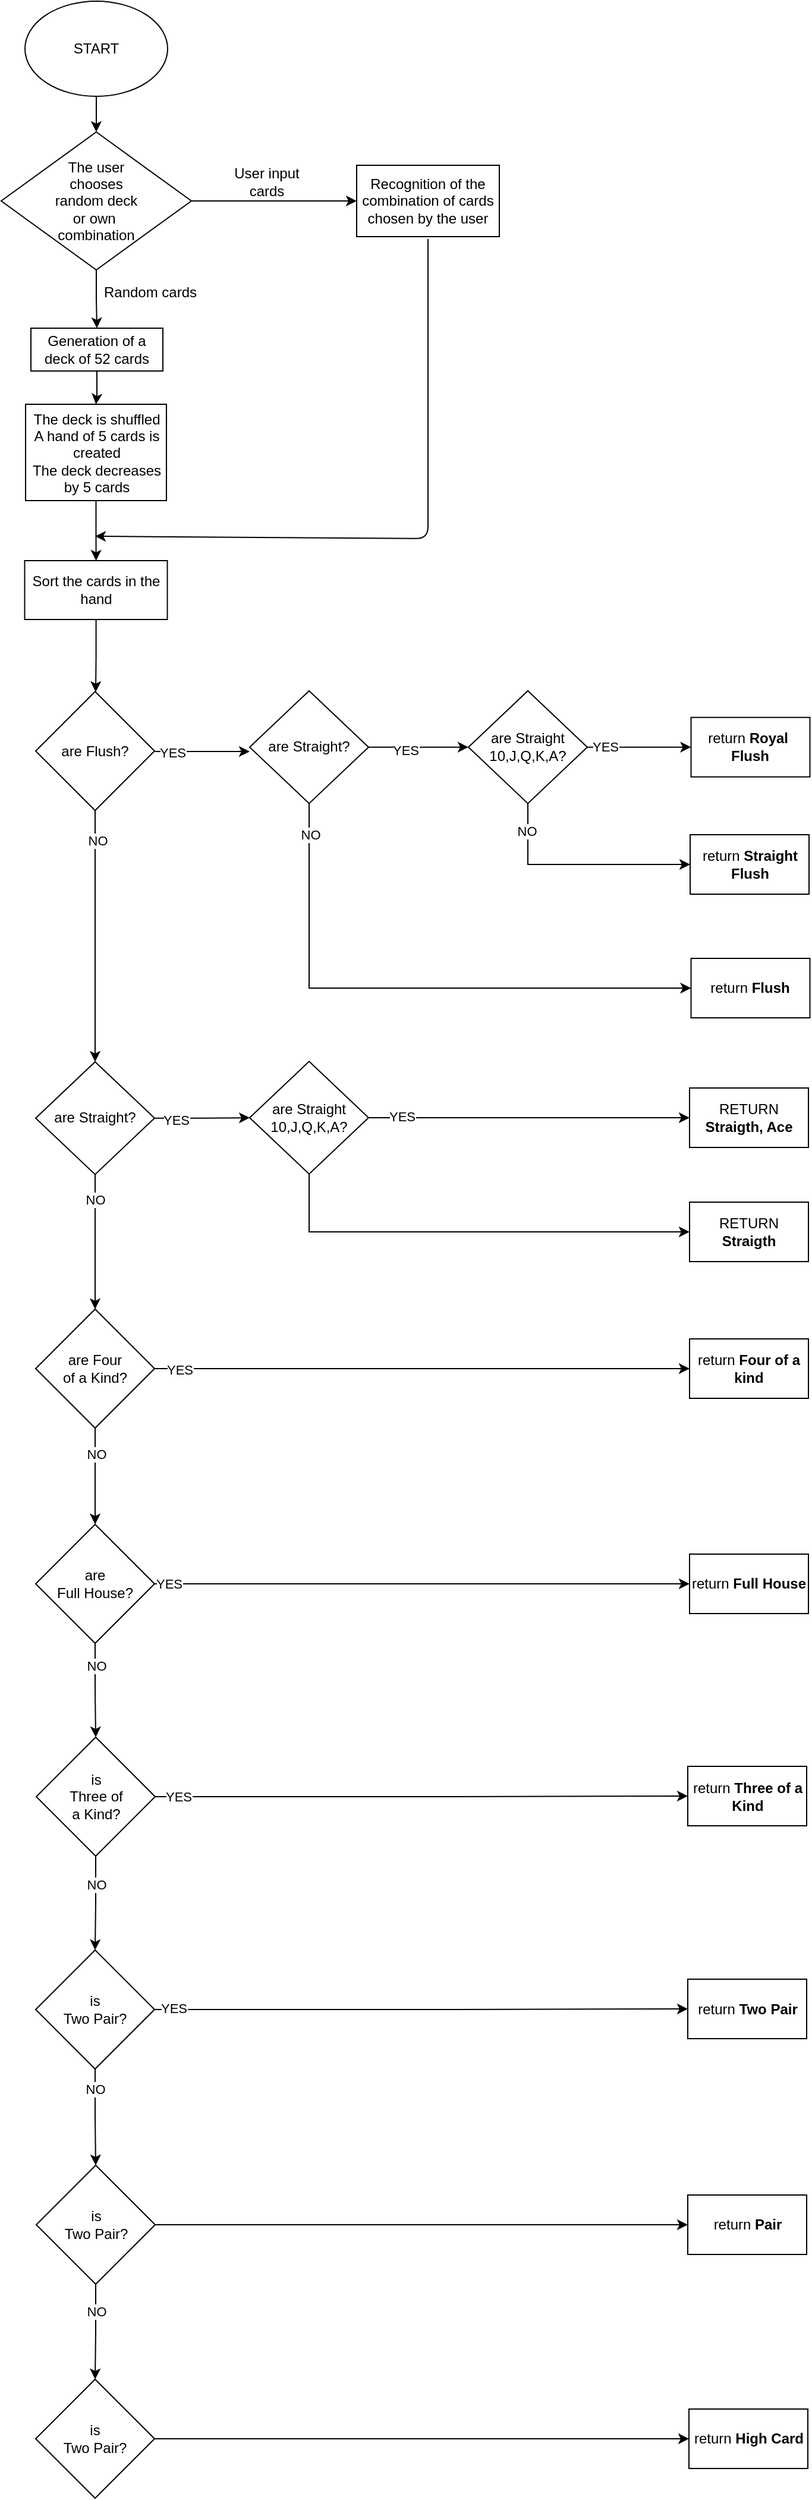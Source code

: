<mxfile version="14.4.3" type="github">
  <diagram id="C5RBs43oDa-KdzZeNtuy" name="Page-1">
    <mxGraphModel dx="497" dy="358" grid="1" gridSize="10" guides="1" tooltips="1" connect="1" arrows="1" fold="1" page="1" pageScale="1" pageWidth="827" pageHeight="1169" math="0" shadow="0">
      <root>
        <mxCell id="WIyWlLk6GJQsqaUBKTNV-0" />
        <mxCell id="WIyWlLk6GJQsqaUBKTNV-1" parent="WIyWlLk6GJQsqaUBKTNV-0" />
        <mxCell id="Tm0DZsRlW1lU8cvknflJ-2" value="" style="edgeStyle=orthogonalEdgeStyle;rounded=0;orthogonalLoop=1;jettySize=auto;html=1;" parent="WIyWlLk6GJQsqaUBKTNV-1" source="Tm0DZsRlW1lU8cvknflJ-0" target="Tm0DZsRlW1lU8cvknflJ-1" edge="1">
          <mxGeometry relative="1" as="geometry" />
        </mxCell>
        <mxCell id="Tm0DZsRlW1lU8cvknflJ-0" value="START" style="ellipse;whiteSpace=wrap;html=1;" parent="WIyWlLk6GJQsqaUBKTNV-1" vertex="1">
          <mxGeometry x="41" y="20" width="120" height="80" as="geometry" />
        </mxCell>
        <object label="" id="Tm0DZsRlW1lU8cvknflJ-4">
          <mxCell style="edgeStyle=orthogonalEdgeStyle;rounded=0;orthogonalLoop=1;jettySize=auto;html=1;" parent="WIyWlLk6GJQsqaUBKTNV-1" source="Tm0DZsRlW1lU8cvknflJ-1" target="Tm0DZsRlW1lU8cvknflJ-3" edge="1">
            <mxGeometry relative="1" as="geometry" />
          </mxCell>
        </object>
        <mxCell id="Tm0DZsRlW1lU8cvknflJ-28" value="" style="edgeStyle=orthogonalEdgeStyle;rounded=0;orthogonalLoop=1;jettySize=auto;html=1;" parent="WIyWlLk6GJQsqaUBKTNV-1" source="Tm0DZsRlW1lU8cvknflJ-1" target="Tm0DZsRlW1lU8cvknflJ-27" edge="1">
          <mxGeometry relative="1" as="geometry" />
        </mxCell>
        <mxCell id="Tm0DZsRlW1lU8cvknflJ-1" value="The user &lt;br&gt;chooses &lt;br&gt;random deck&lt;br&gt;or own&amp;nbsp;&lt;br&gt;combination" style="rhombus;whiteSpace=wrap;html=1;" parent="WIyWlLk6GJQsqaUBKTNV-1" vertex="1">
          <mxGeometry x="21" y="130" width="160" height="116" as="geometry" />
        </mxCell>
        <mxCell id="Tm0DZsRlW1lU8cvknflJ-7" value="" style="edgeStyle=orthogonalEdgeStyle;rounded=0;orthogonalLoop=1;jettySize=auto;html=1;" parent="WIyWlLk6GJQsqaUBKTNV-1" source="Tm0DZsRlW1lU8cvknflJ-3" target="Tm0DZsRlW1lU8cvknflJ-6" edge="1">
          <mxGeometry relative="1" as="geometry" />
        </mxCell>
        <mxCell id="Tm0DZsRlW1lU8cvknflJ-3" value="Generation of a deck of 52 cards" style="whiteSpace=wrap;html=1;" parent="WIyWlLk6GJQsqaUBKTNV-1" vertex="1">
          <mxGeometry x="46" y="295" width="111" height="36" as="geometry" />
        </mxCell>
        <mxCell id="Tm0DZsRlW1lU8cvknflJ-5" value="Random cards" style="text;html=1;resizable=0;autosize=1;align=center;verticalAlign=middle;points=[];fillColor=none;strokeColor=none;rounded=0;" parent="WIyWlLk6GJQsqaUBKTNV-1" vertex="1">
          <mxGeometry x="101" y="255" width="90" height="20" as="geometry" />
        </mxCell>
        <mxCell id="Tm0DZsRlW1lU8cvknflJ-60" value="" style="edgeStyle=orthogonalEdgeStyle;rounded=0;orthogonalLoop=1;jettySize=auto;html=1;" parent="WIyWlLk6GJQsqaUBKTNV-1" source="Tm0DZsRlW1lU8cvknflJ-6" target="Tm0DZsRlW1lU8cvknflJ-59" edge="1">
          <mxGeometry relative="1" as="geometry" />
        </mxCell>
        <mxCell id="Tm0DZsRlW1lU8cvknflJ-6" value="&lt;div&gt;The deck is shuffled&lt;/div&gt;&lt;div&gt;A hand of 5 cards is created&lt;/div&gt;&lt;div&gt;The deck decreases by 5 cards&lt;/div&gt;" style="whiteSpace=wrap;html=1;" parent="WIyWlLk6GJQsqaUBKTNV-1" vertex="1">
          <mxGeometry x="41.5" y="359" width="118.5" height="81" as="geometry" />
        </mxCell>
        <mxCell id="Tm0DZsRlW1lU8cvknflJ-27" value="Recognition of the combination of cards chosen by the user" style="whiteSpace=wrap;html=1;" parent="WIyWlLk6GJQsqaUBKTNV-1" vertex="1">
          <mxGeometry x="320" y="158" width="120" height="60" as="geometry" />
        </mxCell>
        <mxCell id="Tm0DZsRlW1lU8cvknflJ-29" value="" style="endArrow=classic;html=1;exitX=0.5;exitY=1;exitDx=0;exitDy=0;" parent="WIyWlLk6GJQsqaUBKTNV-1" edge="1">
          <mxGeometry width="50" height="50" relative="1" as="geometry">
            <mxPoint x="380" y="220" as="sourcePoint" />
            <mxPoint x="100" y="470" as="targetPoint" />
            <Array as="points">
              <mxPoint x="380" y="472" />
            </Array>
          </mxGeometry>
        </mxCell>
        <mxCell id="Tm0DZsRlW1lU8cvknflJ-36" value="User input cards" style="text;html=1;strokeColor=none;fillColor=none;align=center;verticalAlign=middle;whiteSpace=wrap;rounded=0;" parent="WIyWlLk6GJQsqaUBKTNV-1" vertex="1">
          <mxGeometry x="211" y="157" width="67.25" height="30" as="geometry" />
        </mxCell>
        <mxCell id="cF6fis8dZxYhZ3T7PFc2-98" style="edgeStyle=orthogonalEdgeStyle;rounded=0;orthogonalLoop=1;jettySize=auto;html=1;entryX=0.5;entryY=0;entryDx=0;entryDy=0;" parent="WIyWlLk6GJQsqaUBKTNV-1" source="Tm0DZsRlW1lU8cvknflJ-59" edge="1">
          <mxGeometry relative="1" as="geometry">
            <mxPoint x="100.5" y="601" as="targetPoint" />
          </mxGeometry>
        </mxCell>
        <mxCell id="Tm0DZsRlW1lU8cvknflJ-59" value="Sort the cards in the hand&lt;span&gt; &lt;/span&gt;" style="whiteSpace=wrap;html=1;" parent="WIyWlLk6GJQsqaUBKTNV-1" vertex="1">
          <mxGeometry x="40.75" y="490.5" width="120" height="49.5" as="geometry" />
        </mxCell>
        <mxCell id="cF6fis8dZxYhZ3T7PFc2-91" value="" style="group" parent="WIyWlLk6GJQsqaUBKTNV-1" vertex="1" connectable="0">
          <mxGeometry x="50" y="1120" width="650" height="782.5" as="geometry" />
        </mxCell>
        <mxCell id="T6k6hgS9T_V78RaMO5M8-13" style="edgeStyle=orthogonalEdgeStyle;rounded=0;orthogonalLoop=1;jettySize=auto;html=1;entryX=0.5;entryY=0;entryDx=0;entryDy=0;" parent="cF6fis8dZxYhZ3T7PFc2-91" source="Tm0DZsRlW1lU8cvknflJ-167" target="Tm0DZsRlW1lU8cvknflJ-173" edge="1">
          <mxGeometry relative="1" as="geometry" />
        </mxCell>
        <mxCell id="T6k6hgS9T_V78RaMO5M8-24" value="NO" style="edgeLabel;html=1;align=center;verticalAlign=middle;resizable=0;points=[];" parent="T6k6hgS9T_V78RaMO5M8-13" vertex="1" connectable="0">
          <mxGeometry x="-0.401" relative="1" as="geometry">
            <mxPoint as="offset" />
          </mxGeometry>
        </mxCell>
        <mxCell id="Tm0DZsRlW1lU8cvknflJ-167" value="is &lt;br&gt;Three of &lt;br&gt;a Kind?" style="rhombus;whiteSpace=wrap;html=1;" parent="cF6fis8dZxYhZ3T7PFc2-91" vertex="1">
          <mxGeometry x="0.5" y="360" width="100" height="100" as="geometry" />
        </mxCell>
        <mxCell id="2bc4QtXNIDto5YX0DSUn-46" style="edgeStyle=orthogonalEdgeStyle;rounded=0;orthogonalLoop=1;jettySize=auto;html=1;entryX=0.5;entryY=0;entryDx=0;entryDy=0;" edge="1" parent="cF6fis8dZxYhZ3T7PFc2-91" source="Tm0DZsRlW1lU8cvknflJ-173" target="2bc4QtXNIDto5YX0DSUn-30">
          <mxGeometry relative="1" as="geometry" />
        </mxCell>
        <mxCell id="2bc4QtXNIDto5YX0DSUn-47" value="NO" style="edgeLabel;html=1;align=center;verticalAlign=middle;resizable=0;points=[];" vertex="1" connectable="0" parent="2bc4QtXNIDto5YX0DSUn-46">
          <mxGeometry x="-0.611" relative="1" as="geometry">
            <mxPoint y="1" as="offset" />
          </mxGeometry>
        </mxCell>
        <mxCell id="Tm0DZsRlW1lU8cvknflJ-173" value="is &lt;br&gt;Two Pair?" style="rhombus;whiteSpace=wrap;html=1;" parent="cF6fis8dZxYhZ3T7PFc2-91" vertex="1">
          <mxGeometry y="539" width="100" height="100" as="geometry" />
        </mxCell>
        <mxCell id="T6k6hgS9T_V78RaMO5M8-11" style="edgeStyle=orthogonalEdgeStyle;rounded=0;orthogonalLoop=1;jettySize=auto;html=1;entryX=0.5;entryY=0;entryDx=0;entryDy=0;" parent="cF6fis8dZxYhZ3T7PFc2-91" source="cF6fis8dZxYhZ3T7PFc2-18" target="cF6fis8dZxYhZ3T7PFc2-20" edge="1">
          <mxGeometry relative="1" as="geometry" />
        </mxCell>
        <mxCell id="T6k6hgS9T_V78RaMO5M8-20" value="NO" style="edgeLabel;html=1;align=center;verticalAlign=middle;resizable=0;points=[];" parent="T6k6hgS9T_V78RaMO5M8-11" vertex="1" connectable="0">
          <mxGeometry x="-0.457" y="1" relative="1" as="geometry">
            <mxPoint as="offset" />
          </mxGeometry>
        </mxCell>
        <mxCell id="cF6fis8dZxYhZ3T7PFc2-18" value="are Four &lt;br&gt;of a Kind?" style="rhombus;whiteSpace=wrap;html=1;" parent="cF6fis8dZxYhZ3T7PFc2-91" vertex="1">
          <mxGeometry width="100" height="100" as="geometry" />
        </mxCell>
        <mxCell id="T6k6hgS9T_V78RaMO5M8-12" style="edgeStyle=orthogonalEdgeStyle;rounded=0;orthogonalLoop=1;jettySize=auto;html=1;entryX=0.5;entryY=0;entryDx=0;entryDy=0;" parent="cF6fis8dZxYhZ3T7PFc2-91" source="cF6fis8dZxYhZ3T7PFc2-20" target="Tm0DZsRlW1lU8cvknflJ-167" edge="1">
          <mxGeometry relative="1" as="geometry" />
        </mxCell>
        <mxCell id="T6k6hgS9T_V78RaMO5M8-22" value="NO" style="edgeLabel;html=1;align=center;verticalAlign=middle;resizable=0;points=[];" parent="T6k6hgS9T_V78RaMO5M8-12" vertex="1" connectable="0">
          <mxGeometry x="-0.516" y="1" relative="1" as="geometry">
            <mxPoint as="offset" />
          </mxGeometry>
        </mxCell>
        <mxCell id="cF6fis8dZxYhZ3T7PFc2-20" value="are&lt;br&gt;Full House?" style="rhombus;whiteSpace=wrap;html=1;" parent="cF6fis8dZxYhZ3T7PFc2-91" vertex="1">
          <mxGeometry y="181" width="100" height="100" as="geometry" />
        </mxCell>
        <mxCell id="Tm0DZsRlW1lU8cvknflJ-119" value="return&amp;nbsp;&lt;b&gt;Four of a kind&lt;/b&gt;" style="whiteSpace=wrap;html=1;" parent="cF6fis8dZxYhZ3T7PFc2-91" vertex="1">
          <mxGeometry x="550" y="25" width="100" height="50" as="geometry" />
        </mxCell>
        <mxCell id="Tm0DZsRlW1lU8cvknflJ-127" value="return &lt;b&gt;Full House&lt;/b&gt;" style="whiteSpace=wrap;html=1;" parent="cF6fis8dZxYhZ3T7PFc2-91" vertex="1">
          <mxGeometry x="550" y="206" width="100" height="50" as="geometry" />
        </mxCell>
        <mxCell id="T6k6hgS9T_V78RaMO5M8-10" style="edgeStyle=orthogonalEdgeStyle;rounded=0;orthogonalLoop=1;jettySize=auto;html=1;entryX=0;entryY=0.5;entryDx=0;entryDy=0;" parent="cF6fis8dZxYhZ3T7PFc2-91" source="cF6fis8dZxYhZ3T7PFc2-18" target="Tm0DZsRlW1lU8cvknflJ-119" edge="1">
          <mxGeometry relative="1" as="geometry" />
        </mxCell>
        <mxCell id="T6k6hgS9T_V78RaMO5M8-19" value="YES" style="edgeLabel;html=1;align=center;verticalAlign=middle;resizable=0;points=[];" parent="T6k6hgS9T_V78RaMO5M8-10" vertex="1" connectable="0">
          <mxGeometry x="-0.924" y="-1" relative="1" as="geometry">
            <mxPoint x="4" as="offset" />
          </mxGeometry>
        </mxCell>
        <mxCell id="cF6fis8dZxYhZ3T7PFc2-70" style="edgeStyle=orthogonalEdgeStyle;rounded=0;orthogonalLoop=1;jettySize=auto;html=1;entryX=0;entryY=0.5;entryDx=0;entryDy=0;" parent="cF6fis8dZxYhZ3T7PFc2-91" source="cF6fis8dZxYhZ3T7PFc2-20" target="Tm0DZsRlW1lU8cvknflJ-127" edge="1">
          <mxGeometry relative="1" as="geometry" />
        </mxCell>
        <mxCell id="T6k6hgS9T_V78RaMO5M8-21" value="YES" style="edgeLabel;html=1;align=center;verticalAlign=middle;resizable=0;points=[];" parent="cF6fis8dZxYhZ3T7PFc2-70" vertex="1" connectable="0">
          <mxGeometry x="-0.947" relative="1" as="geometry">
            <mxPoint as="offset" />
          </mxGeometry>
        </mxCell>
        <mxCell id="2bc4QtXNIDto5YX0DSUn-30" value="is &lt;br&gt;Two Pair?" style="rhombus;whiteSpace=wrap;html=1;" vertex="1" parent="cF6fis8dZxYhZ3T7PFc2-91">
          <mxGeometry x="0.5" y="720" width="100" height="100" as="geometry" />
        </mxCell>
        <mxCell id="Tm0DZsRlW1lU8cvknflJ-169" value="return &lt;b&gt;Three of a Kind&lt;/b&gt;&lt;span style=&quot;color: rgba(0 , 0 , 0 , 0) ; font-family: monospace ; font-size: 0px&quot;&gt;%3CmxGraphModel%3E%3Croot%3E%3CmxCell%20id%3D%220%22%2F%3E%3CmxCell%20id%3D%221%22%20parent%3D%220%22%2F%3E%3CmxCell%20id%3D%222%22%20value%3D%22RETURN%20%26lt%3Bb%26gt%3BStraigth%26lt%3B%2Fb%26gt%3B%22%20style%3D%22whiteSpace%3Dwrap%3Bhtml%3D1%3B%22%20vertex%3D%221%22%20parent%3D%221%22%3E%3CmxGeometry%20x%3D%22783.5%22%20y%3D%221493.625%22%20width%3D%22120%22%20height%3D%2260%22%20as%3D%22geometry%22%2F%3E%3C%2FmxCell%3E%3C%2Froot%3E%3C%2FmxGraphModel%3E&lt;/span&gt;" style="whiteSpace=wrap;html=1;" parent="WIyWlLk6GJQsqaUBKTNV-1" vertex="1">
          <mxGeometry x="598.5" y="1504.5" width="100" height="50" as="geometry" />
        </mxCell>
        <mxCell id="Tm0DZsRlW1lU8cvknflJ-175" value="return &lt;b&gt;Two Pair&lt;/b&gt;" style="whiteSpace=wrap;html=1;" parent="WIyWlLk6GJQsqaUBKTNV-1" vertex="1">
          <mxGeometry x="598.5" y="1683.5" width="100" height="50" as="geometry" />
        </mxCell>
        <mxCell id="Tm0DZsRlW1lU8cvknflJ-179" value="return &lt;b&gt;Pair&lt;/b&gt;" style="whiteSpace=wrap;html=1;" parent="WIyWlLk6GJQsqaUBKTNV-1" vertex="1">
          <mxGeometry x="598.5" y="1865" width="100" height="50" as="geometry" />
        </mxCell>
        <mxCell id="Tm0DZsRlW1lU8cvknflJ-170" value="" style="edgeStyle=orthogonalEdgeStyle;rounded=0;orthogonalLoop=1;jettySize=auto;html=1;" parent="WIyWlLk6GJQsqaUBKTNV-1" source="Tm0DZsRlW1lU8cvknflJ-167" target="Tm0DZsRlW1lU8cvknflJ-169" edge="1">
          <mxGeometry relative="1" as="geometry" />
        </mxCell>
        <mxCell id="T6k6hgS9T_V78RaMO5M8-23" value="YES" style="edgeLabel;html=1;align=center;verticalAlign=middle;resizable=0;points=[];" parent="Tm0DZsRlW1lU8cvknflJ-170" vertex="1" connectable="0">
          <mxGeometry x="-0.915" relative="1" as="geometry">
            <mxPoint as="offset" />
          </mxGeometry>
        </mxCell>
        <mxCell id="Tm0DZsRlW1lU8cvknflJ-176" value="" style="edgeStyle=orthogonalEdgeStyle;rounded=0;orthogonalLoop=1;jettySize=auto;html=1;" parent="WIyWlLk6GJQsqaUBKTNV-1" source="Tm0DZsRlW1lU8cvknflJ-173" target="Tm0DZsRlW1lU8cvknflJ-175" edge="1">
          <mxGeometry relative="1" as="geometry" />
        </mxCell>
        <mxCell id="T6k6hgS9T_V78RaMO5M8-25" value="YES" style="edgeLabel;html=1;align=center;verticalAlign=middle;resizable=0;points=[];" parent="Tm0DZsRlW1lU8cvknflJ-176" vertex="1" connectable="0">
          <mxGeometry x="-0.931" y="1" relative="1" as="geometry">
            <mxPoint as="offset" />
          </mxGeometry>
        </mxCell>
        <mxCell id="T6k6hgS9T_V78RaMO5M8-16" style="edgeStyle=orthogonalEdgeStyle;rounded=0;orthogonalLoop=1;jettySize=auto;html=1;" parent="WIyWlLk6GJQsqaUBKTNV-1" edge="1">
          <mxGeometry relative="1" as="geometry">
            <mxPoint x="230" y="651" as="targetPoint" />
            <Array as="points">
              <mxPoint x="180" y="651" />
              <mxPoint x="180" y="651" />
            </Array>
            <mxPoint x="150.5" y="651" as="sourcePoint" />
          </mxGeometry>
        </mxCell>
        <mxCell id="T6k6hgS9T_V78RaMO5M8-18" value="YES" style="edgeLabel;html=1;align=center;verticalAlign=middle;resizable=0;points=[];" parent="T6k6hgS9T_V78RaMO5M8-16" vertex="1" connectable="0">
          <mxGeometry x="-0.65" y="-1" relative="1" as="geometry">
            <mxPoint as="offset" />
          </mxGeometry>
        </mxCell>
        <mxCell id="WAudjQZWBK0tAHpLM4z2-3" value="" style="edgeStyle=orthogonalEdgeStyle;rounded=0;orthogonalLoop=1;jettySize=auto;html=1;" parent="WIyWlLk6GJQsqaUBKTNV-1" source="WAudjQZWBK0tAHpLM4z2-2" target="WAudjQZWBK0tAHpLM4z2-1" edge="1">
          <mxGeometry relative="1" as="geometry" />
        </mxCell>
        <mxCell id="2bc4QtXNIDto5YX0DSUn-14" value="YES" style="edgeLabel;html=1;align=center;verticalAlign=middle;resizable=0;points=[];" vertex="1" connectable="0" parent="WAudjQZWBK0tAHpLM4z2-3">
          <mxGeometry x="-0.274" y="-2" relative="1" as="geometry">
            <mxPoint as="offset" />
          </mxGeometry>
        </mxCell>
        <mxCell id="2bc4QtXNIDto5YX0DSUn-12" style="edgeStyle=orthogonalEdgeStyle;rounded=0;orthogonalLoop=1;jettySize=auto;html=1;entryX=0;entryY=0.5;entryDx=0;entryDy=0;" edge="1" parent="WIyWlLk6GJQsqaUBKTNV-1" source="WAudjQZWBK0tAHpLM4z2-2" target="2bc4QtXNIDto5YX0DSUn-8">
          <mxGeometry relative="1" as="geometry">
            <Array as="points">
              <mxPoint x="280" y="850" />
            </Array>
          </mxGeometry>
        </mxCell>
        <mxCell id="2bc4QtXNIDto5YX0DSUn-13" value="NO" style="edgeLabel;html=1;align=center;verticalAlign=middle;resizable=0;points=[];" vertex="1" connectable="0" parent="2bc4QtXNIDto5YX0DSUn-12">
          <mxGeometry x="-0.89" y="1" relative="1" as="geometry">
            <mxPoint as="offset" />
          </mxGeometry>
        </mxCell>
        <mxCell id="WAudjQZWBK0tAHpLM4z2-2" value="are Straight?" style="rhombus;whiteSpace=wrap;html=1;" parent="WIyWlLk6GJQsqaUBKTNV-1" vertex="1">
          <mxGeometry x="230" y="600" width="100" height="94.695" as="geometry" />
        </mxCell>
        <mxCell id="2bc4QtXNIDto5YX0DSUn-11" style="edgeStyle=orthogonalEdgeStyle;rounded=0;orthogonalLoop=1;jettySize=auto;html=1;exitX=0.5;exitY=1;exitDx=0;exitDy=0;entryX=0;entryY=0.5;entryDx=0;entryDy=0;" edge="1" parent="WIyWlLk6GJQsqaUBKTNV-1" source="WAudjQZWBK0tAHpLM4z2-1" target="2bc4QtXNIDto5YX0DSUn-7">
          <mxGeometry relative="1" as="geometry" />
        </mxCell>
        <mxCell id="2bc4QtXNIDto5YX0DSUn-40" value="NO" style="edgeLabel;html=1;align=center;verticalAlign=middle;resizable=0;points=[];" vertex="1" connectable="0" parent="2bc4QtXNIDto5YX0DSUn-11">
          <mxGeometry x="-0.587" y="-1" relative="1" as="geometry">
            <mxPoint y="-16" as="offset" />
          </mxGeometry>
        </mxCell>
        <mxCell id="2bc4QtXNIDto5YX0DSUn-38" style="edgeStyle=orthogonalEdgeStyle;rounded=0;orthogonalLoop=1;jettySize=auto;html=1;entryX=0;entryY=0.5;entryDx=0;entryDy=0;" edge="1" parent="WIyWlLk6GJQsqaUBKTNV-1" source="WAudjQZWBK0tAHpLM4z2-1" target="2bc4QtXNIDto5YX0DSUn-9">
          <mxGeometry relative="1" as="geometry" />
        </mxCell>
        <mxCell id="2bc4QtXNIDto5YX0DSUn-39" value="YES" style="edgeLabel;html=1;align=center;verticalAlign=middle;resizable=0;points=[];" vertex="1" connectable="0" parent="2bc4QtXNIDto5YX0DSUn-38">
          <mxGeometry x="-0.653" y="1" relative="1" as="geometry">
            <mxPoint as="offset" />
          </mxGeometry>
        </mxCell>
        <mxCell id="WAudjQZWBK0tAHpLM4z2-1" value="are Straight&lt;br&gt;10,J,Q,K,A?" style="rhombus;whiteSpace=wrap;html=1;" parent="WIyWlLk6GJQsqaUBKTNV-1" vertex="1">
          <mxGeometry x="414" y="600" width="100" height="94.695" as="geometry" />
        </mxCell>
        <mxCell id="2bc4QtXNIDto5YX0DSUn-0" value="" style="group" vertex="1" connectable="0" parent="WIyWlLk6GJQsqaUBKTNV-1">
          <mxGeometry x="20" y="595.66" width="137" height="120.62" as="geometry" />
        </mxCell>
        <mxCell id="2bc4QtXNIDto5YX0DSUn-1" value="are Flush?" style="rhombus;whiteSpace=wrap;html=1;" vertex="1" parent="2bc4QtXNIDto5YX0DSUn-0">
          <mxGeometry x="30" y="4.96" width="100" height="100" as="geometry" />
        </mxCell>
        <mxCell id="2bc4QtXNIDto5YX0DSUn-5" value="" style="group" vertex="1" connectable="0" parent="WIyWlLk6GJQsqaUBKTNV-1">
          <mxGeometry x="570" y="630" width="131.25" height="450" as="geometry" />
        </mxCell>
        <mxCell id="2bc4QtXNIDto5YX0DSUn-6" value="" style="group" vertex="1" connectable="0" parent="2bc4QtXNIDto5YX0DSUn-5">
          <mxGeometry x="5" y="-53" width="126.25" height="311" as="geometry" />
        </mxCell>
        <mxCell id="2bc4QtXNIDto5YX0DSUn-7" value="return&amp;nbsp;&lt;b&gt;Straight Flush&lt;/b&gt;" style="whiteSpace=wrap;html=1;" vertex="1" parent="2bc4QtXNIDto5YX0DSUn-6">
          <mxGeometry x="25.5" y="144" width="100" height="50" as="geometry" />
        </mxCell>
        <mxCell id="2bc4QtXNIDto5YX0DSUn-8" value="return &lt;b&gt;Flush&lt;/b&gt;" style="whiteSpace=wrap;html=1;" vertex="1" parent="2bc4QtXNIDto5YX0DSUn-6">
          <mxGeometry x="26.25" y="248" width="100" height="50" as="geometry" />
        </mxCell>
        <mxCell id="2bc4QtXNIDto5YX0DSUn-9" value="return&amp;nbsp;&lt;b style=&quot;font-family: &amp;#34;arial&amp;#34; , &amp;#34;helvetica&amp;#34; , sans-serif ; text-align: left&quot;&gt;Royal&amp;nbsp; Flush&lt;/b&gt;" style="whiteSpace=wrap;html=1;" vertex="1" parent="2bc4QtXNIDto5YX0DSUn-6">
          <mxGeometry x="26.25" y="45.35" width="100" height="50" as="geometry" />
        </mxCell>
        <mxCell id="2bc4QtXNIDto5YX0DSUn-3" value="RETURN &lt;b&gt;Straigth&lt;/b&gt;" style="whiteSpace=wrap;html=1;" vertex="1" parent="2bc4QtXNIDto5YX0DSUn-5">
          <mxGeometry x="30" y="400" width="100" height="50" as="geometry" />
        </mxCell>
        <mxCell id="2bc4QtXNIDto5YX0DSUn-2" value="RETURN &lt;b&gt;Straigth, Ace&lt;/b&gt;" style="whiteSpace=wrap;html=1;" vertex="1" parent="2bc4QtXNIDto5YX0DSUn-5">
          <mxGeometry x="30" y="304" width="100" height="50" as="geometry" />
        </mxCell>
        <mxCell id="2bc4QtXNIDto5YX0DSUn-28" value="" style="edgeStyle=orthogonalEdgeStyle;rounded=0;orthogonalLoop=1;jettySize=auto;html=1;" edge="1" parent="WIyWlLk6GJQsqaUBKTNV-1" source="2bc4QtXNIDto5YX0DSUn-18" target="2bc4QtXNIDto5YX0DSUn-27">
          <mxGeometry relative="1" as="geometry" />
        </mxCell>
        <mxCell id="2bc4QtXNIDto5YX0DSUn-41" value="YES" style="edgeLabel;html=1;align=center;verticalAlign=middle;resizable=0;points=[];" vertex="1" connectable="0" parent="2bc4QtXNIDto5YX0DSUn-28">
          <mxGeometry x="-0.672" y="-1" relative="1" as="geometry">
            <mxPoint x="5" as="offset" />
          </mxGeometry>
        </mxCell>
        <mxCell id="2bc4QtXNIDto5YX0DSUn-44" style="edgeStyle=orthogonalEdgeStyle;rounded=0;orthogonalLoop=1;jettySize=auto;html=1;entryX=0.5;entryY=0;entryDx=0;entryDy=0;" edge="1" parent="WIyWlLk6GJQsqaUBKTNV-1" source="2bc4QtXNIDto5YX0DSUn-18" target="cF6fis8dZxYhZ3T7PFc2-18">
          <mxGeometry relative="1" as="geometry">
            <Array as="points">
              <mxPoint x="100" y="1050" />
              <mxPoint x="100" y="1050" />
            </Array>
          </mxGeometry>
        </mxCell>
        <mxCell id="2bc4QtXNIDto5YX0DSUn-45" value="NO" style="edgeLabel;html=1;align=center;verticalAlign=middle;resizable=0;points=[];" vertex="1" connectable="0" parent="2bc4QtXNIDto5YX0DSUn-44">
          <mxGeometry x="-0.621" relative="1" as="geometry">
            <mxPoint as="offset" />
          </mxGeometry>
        </mxCell>
        <mxCell id="2bc4QtXNIDto5YX0DSUn-18" value="are Straight?" style="rhombus;whiteSpace=wrap;html=1;" vertex="1" parent="WIyWlLk6GJQsqaUBKTNV-1">
          <mxGeometry x="50" y="912" width="100" height="94.695" as="geometry" />
        </mxCell>
        <mxCell id="2bc4QtXNIDto5YX0DSUn-22" style="edgeStyle=orthogonalEdgeStyle;rounded=0;orthogonalLoop=1;jettySize=auto;html=1;" edge="1" parent="WIyWlLk6GJQsqaUBKTNV-1" source="2bc4QtXNIDto5YX0DSUn-1" target="2bc4QtXNIDto5YX0DSUn-18">
          <mxGeometry relative="1" as="geometry" />
        </mxCell>
        <mxCell id="2bc4QtXNIDto5YX0DSUn-37" value="NO" style="edgeLabel;html=1;align=center;verticalAlign=middle;resizable=0;points=[];" vertex="1" connectable="0" parent="2bc4QtXNIDto5YX0DSUn-22">
          <mxGeometry x="-0.765" y="2" relative="1" as="geometry">
            <mxPoint as="offset" />
          </mxGeometry>
        </mxCell>
        <mxCell id="2bc4QtXNIDto5YX0DSUn-29" style="edgeStyle=orthogonalEdgeStyle;rounded=0;orthogonalLoop=1;jettySize=auto;html=1;entryX=0;entryY=0.5;entryDx=0;entryDy=0;" edge="1" parent="WIyWlLk6GJQsqaUBKTNV-1" source="2bc4QtXNIDto5YX0DSUn-27" target="2bc4QtXNIDto5YX0DSUn-2">
          <mxGeometry relative="1" as="geometry" />
        </mxCell>
        <mxCell id="2bc4QtXNIDto5YX0DSUn-42" value="YES" style="edgeLabel;html=1;align=center;verticalAlign=middle;resizable=0;points=[];" vertex="1" connectable="0" parent="2bc4QtXNIDto5YX0DSUn-29">
          <mxGeometry x="-0.792" y="-2" relative="1" as="geometry">
            <mxPoint y="-3" as="offset" />
          </mxGeometry>
        </mxCell>
        <mxCell id="2bc4QtXNIDto5YX0DSUn-43" style="edgeStyle=orthogonalEdgeStyle;rounded=0;orthogonalLoop=1;jettySize=auto;html=1;entryX=0;entryY=0.5;entryDx=0;entryDy=0;" edge="1" parent="WIyWlLk6GJQsqaUBKTNV-1" source="2bc4QtXNIDto5YX0DSUn-27" target="2bc4QtXNIDto5YX0DSUn-3">
          <mxGeometry relative="1" as="geometry">
            <Array as="points">
              <mxPoint x="280" y="1055" />
            </Array>
          </mxGeometry>
        </mxCell>
        <mxCell id="2bc4QtXNIDto5YX0DSUn-27" value="are Straight&lt;br&gt;10,J,Q,K,A?" style="rhombus;whiteSpace=wrap;html=1;" vertex="1" parent="WIyWlLk6GJQsqaUBKTNV-1">
          <mxGeometry x="230" y="911.65" width="100" height="94.695" as="geometry" />
        </mxCell>
        <mxCell id="2bc4QtXNIDto5YX0DSUn-4" value="return &lt;b&gt;High Card&lt;/b&gt;" style="whiteSpace=wrap;html=1;" vertex="1" parent="WIyWlLk6GJQsqaUBKTNV-1">
          <mxGeometry x="599.5" y="2045" width="100" height="50" as="geometry" />
        </mxCell>
        <mxCell id="2bc4QtXNIDto5YX0DSUn-35" style="edgeStyle=orthogonalEdgeStyle;rounded=0;orthogonalLoop=1;jettySize=auto;html=1;entryX=0;entryY=0.5;entryDx=0;entryDy=0;" edge="1" parent="WIyWlLk6GJQsqaUBKTNV-1" source="2bc4QtXNIDto5YX0DSUn-31" target="2bc4QtXNIDto5YX0DSUn-4">
          <mxGeometry relative="1" as="geometry" />
        </mxCell>
        <mxCell id="2bc4QtXNIDto5YX0DSUn-31" value="is &lt;br&gt;Two Pair?" style="rhombus;whiteSpace=wrap;html=1;" vertex="1" parent="WIyWlLk6GJQsqaUBKTNV-1">
          <mxGeometry x="50" y="2020" width="100" height="100" as="geometry" />
        </mxCell>
        <mxCell id="2bc4QtXNIDto5YX0DSUn-33" style="edgeStyle=orthogonalEdgeStyle;rounded=0;orthogonalLoop=1;jettySize=auto;html=1;entryX=0.5;entryY=0;entryDx=0;entryDy=0;" edge="1" parent="WIyWlLk6GJQsqaUBKTNV-1" source="2bc4QtXNIDto5YX0DSUn-30" target="2bc4QtXNIDto5YX0DSUn-31">
          <mxGeometry relative="1" as="geometry" />
        </mxCell>
        <mxCell id="2bc4QtXNIDto5YX0DSUn-48" value="NO" style="edgeLabel;html=1;align=center;verticalAlign=middle;resizable=0;points=[];" vertex="1" connectable="0" parent="2bc4QtXNIDto5YX0DSUn-33">
          <mxGeometry x="-0.249" relative="1" as="geometry">
            <mxPoint y="-7" as="offset" />
          </mxGeometry>
        </mxCell>
        <mxCell id="2bc4QtXNIDto5YX0DSUn-34" style="edgeStyle=orthogonalEdgeStyle;rounded=0;orthogonalLoop=1;jettySize=auto;html=1;exitX=1;exitY=0.5;exitDx=0;exitDy=0;entryX=0;entryY=0.5;entryDx=0;entryDy=0;" edge="1" parent="WIyWlLk6GJQsqaUBKTNV-1" source="2bc4QtXNIDto5YX0DSUn-30" target="Tm0DZsRlW1lU8cvknflJ-179">
          <mxGeometry relative="1" as="geometry" />
        </mxCell>
      </root>
    </mxGraphModel>
  </diagram>
</mxfile>
